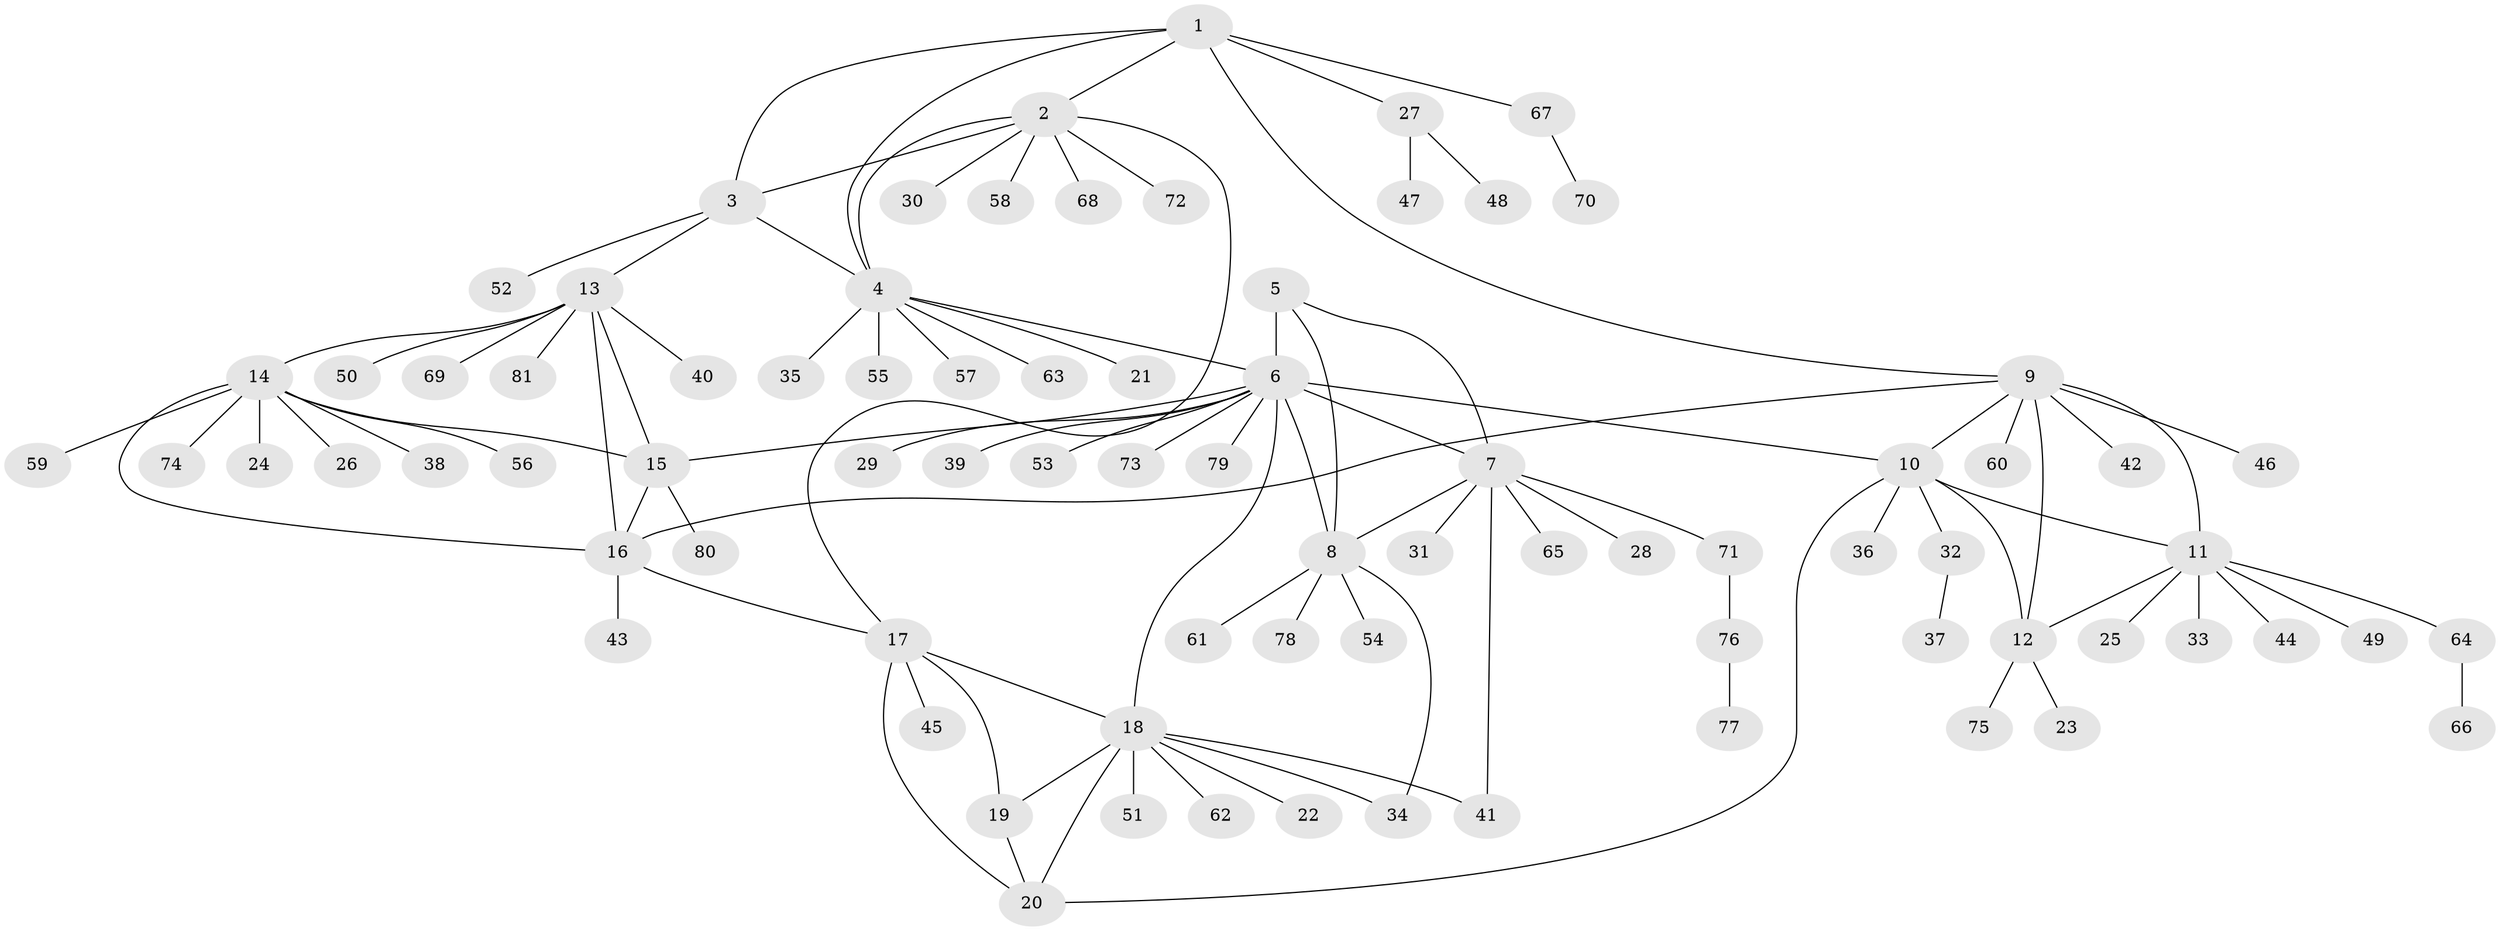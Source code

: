 // Generated by graph-tools (version 1.1) at 2025/26/03/09/25 03:26:33]
// undirected, 81 vertices, 103 edges
graph export_dot {
graph [start="1"]
  node [color=gray90,style=filled];
  1;
  2;
  3;
  4;
  5;
  6;
  7;
  8;
  9;
  10;
  11;
  12;
  13;
  14;
  15;
  16;
  17;
  18;
  19;
  20;
  21;
  22;
  23;
  24;
  25;
  26;
  27;
  28;
  29;
  30;
  31;
  32;
  33;
  34;
  35;
  36;
  37;
  38;
  39;
  40;
  41;
  42;
  43;
  44;
  45;
  46;
  47;
  48;
  49;
  50;
  51;
  52;
  53;
  54;
  55;
  56;
  57;
  58;
  59;
  60;
  61;
  62;
  63;
  64;
  65;
  66;
  67;
  68;
  69;
  70;
  71;
  72;
  73;
  74;
  75;
  76;
  77;
  78;
  79;
  80;
  81;
  1 -- 2;
  1 -- 3;
  1 -- 4;
  1 -- 9;
  1 -- 27;
  1 -- 67;
  2 -- 3;
  2 -- 4;
  2 -- 17;
  2 -- 30;
  2 -- 58;
  2 -- 68;
  2 -- 72;
  3 -- 4;
  3 -- 13;
  3 -- 52;
  4 -- 6;
  4 -- 21;
  4 -- 35;
  4 -- 55;
  4 -- 57;
  4 -- 63;
  5 -- 6;
  5 -- 7;
  5 -- 8;
  6 -- 7;
  6 -- 8;
  6 -- 10;
  6 -- 15;
  6 -- 18;
  6 -- 29;
  6 -- 39;
  6 -- 53;
  6 -- 73;
  6 -- 79;
  7 -- 8;
  7 -- 28;
  7 -- 31;
  7 -- 41;
  7 -- 65;
  7 -- 71;
  8 -- 34;
  8 -- 54;
  8 -- 61;
  8 -- 78;
  9 -- 10;
  9 -- 11;
  9 -- 12;
  9 -- 16;
  9 -- 42;
  9 -- 46;
  9 -- 60;
  10 -- 11;
  10 -- 12;
  10 -- 20;
  10 -- 32;
  10 -- 36;
  11 -- 12;
  11 -- 25;
  11 -- 33;
  11 -- 44;
  11 -- 49;
  11 -- 64;
  12 -- 23;
  12 -- 75;
  13 -- 14;
  13 -- 15;
  13 -- 16;
  13 -- 40;
  13 -- 50;
  13 -- 69;
  13 -- 81;
  14 -- 15;
  14 -- 16;
  14 -- 24;
  14 -- 26;
  14 -- 38;
  14 -- 56;
  14 -- 59;
  14 -- 74;
  15 -- 16;
  15 -- 80;
  16 -- 17;
  16 -- 43;
  17 -- 18;
  17 -- 19;
  17 -- 20;
  17 -- 45;
  18 -- 19;
  18 -- 20;
  18 -- 22;
  18 -- 34;
  18 -- 41;
  18 -- 51;
  18 -- 62;
  19 -- 20;
  27 -- 47;
  27 -- 48;
  32 -- 37;
  64 -- 66;
  67 -- 70;
  71 -- 76;
  76 -- 77;
}
